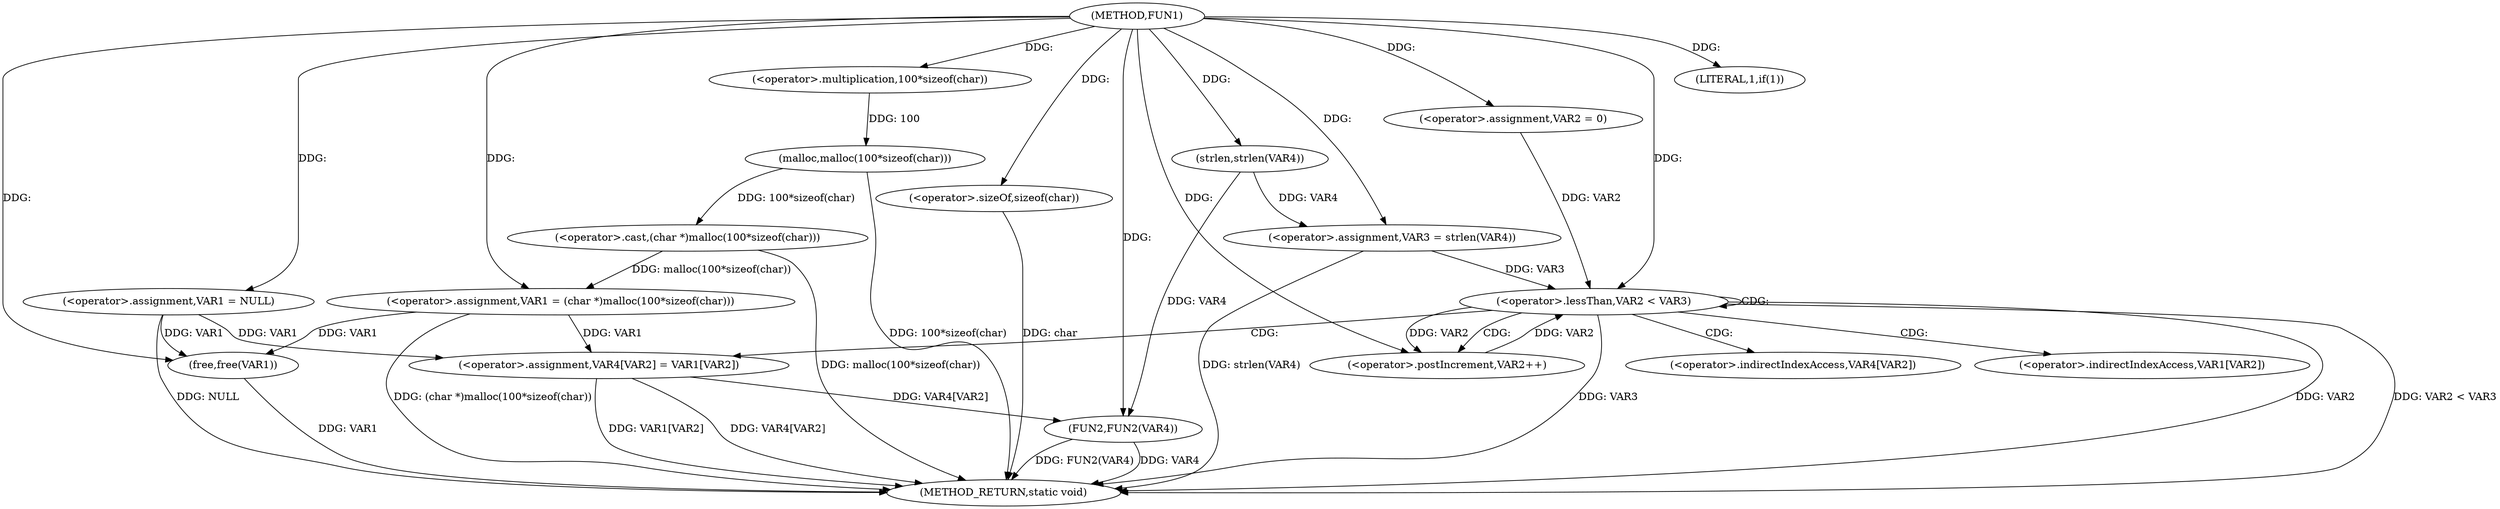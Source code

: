 digraph FUN1 {  
"1000100" [label = "(METHOD,FUN1)" ]
"1000147" [label = "(METHOD_RETURN,static void)" ]
"1000103" [label = "(<operator>.assignment,VAR1 = NULL)" ]
"1000107" [label = "(LITERAL,1,if(1))" ]
"1000109" [label = "(<operator>.assignment,VAR1 = (char *)malloc(100*sizeof(char)))" ]
"1000111" [label = "(<operator>.cast,(char *)malloc(100*sizeof(char)))" ]
"1000113" [label = "(malloc,malloc(100*sizeof(char)))" ]
"1000114" [label = "(<operator>.multiplication,100*sizeof(char))" ]
"1000116" [label = "(<operator>.sizeOf,sizeof(char))" ]
"1000122" [label = "(<operator>.assignment,VAR3 = strlen(VAR4))" ]
"1000124" [label = "(strlen,strlen(VAR4))" ]
"1000127" [label = "(<operator>.assignment,VAR2 = 0)" ]
"1000130" [label = "(<operator>.lessThan,VAR2 < VAR3)" ]
"1000133" [label = "(<operator>.postIncrement,VAR2++)" ]
"1000136" [label = "(<operator>.assignment,VAR4[VAR2] = VAR1[VAR2])" ]
"1000143" [label = "(FUN2,FUN2(VAR4))" ]
"1000145" [label = "(free,free(VAR1))" ]
"1000137" [label = "(<operator>.indirectIndexAccess,VAR4[VAR2])" ]
"1000140" [label = "(<operator>.indirectIndexAccess,VAR1[VAR2])" ]
  "1000116" -> "1000147"  [ label = "DDG: char"] 
  "1000130" -> "1000147"  [ label = "DDG: VAR2 < VAR3"] 
  "1000103" -> "1000147"  [ label = "DDG: NULL"] 
  "1000113" -> "1000147"  [ label = "DDG: 100*sizeof(char)"] 
  "1000130" -> "1000147"  [ label = "DDG: VAR3"] 
  "1000136" -> "1000147"  [ label = "DDG: VAR1[VAR2]"] 
  "1000111" -> "1000147"  [ label = "DDG: malloc(100*sizeof(char))"] 
  "1000145" -> "1000147"  [ label = "DDG: VAR1"] 
  "1000143" -> "1000147"  [ label = "DDG: VAR4"] 
  "1000143" -> "1000147"  [ label = "DDG: FUN2(VAR4)"] 
  "1000109" -> "1000147"  [ label = "DDG: (char *)malloc(100*sizeof(char))"] 
  "1000136" -> "1000147"  [ label = "DDG: VAR4[VAR2]"] 
  "1000130" -> "1000147"  [ label = "DDG: VAR2"] 
  "1000122" -> "1000147"  [ label = "DDG: strlen(VAR4)"] 
  "1000100" -> "1000103"  [ label = "DDG: "] 
  "1000100" -> "1000107"  [ label = "DDG: "] 
  "1000111" -> "1000109"  [ label = "DDG: malloc(100*sizeof(char))"] 
  "1000100" -> "1000109"  [ label = "DDG: "] 
  "1000113" -> "1000111"  [ label = "DDG: 100*sizeof(char)"] 
  "1000114" -> "1000113"  [ label = "DDG: 100"] 
  "1000100" -> "1000114"  [ label = "DDG: "] 
  "1000100" -> "1000116"  [ label = "DDG: "] 
  "1000124" -> "1000122"  [ label = "DDG: VAR4"] 
  "1000100" -> "1000122"  [ label = "DDG: "] 
  "1000100" -> "1000124"  [ label = "DDG: "] 
  "1000100" -> "1000127"  [ label = "DDG: "] 
  "1000133" -> "1000130"  [ label = "DDG: VAR2"] 
  "1000127" -> "1000130"  [ label = "DDG: VAR2"] 
  "1000100" -> "1000130"  [ label = "DDG: "] 
  "1000122" -> "1000130"  [ label = "DDG: VAR3"] 
  "1000130" -> "1000133"  [ label = "DDG: VAR2"] 
  "1000100" -> "1000133"  [ label = "DDG: "] 
  "1000103" -> "1000136"  [ label = "DDG: VAR1"] 
  "1000109" -> "1000136"  [ label = "DDG: VAR1"] 
  "1000124" -> "1000143"  [ label = "DDG: VAR4"] 
  "1000136" -> "1000143"  [ label = "DDG: VAR4[VAR2]"] 
  "1000100" -> "1000143"  [ label = "DDG: "] 
  "1000103" -> "1000145"  [ label = "DDG: VAR1"] 
  "1000109" -> "1000145"  [ label = "DDG: VAR1"] 
  "1000100" -> "1000145"  [ label = "DDG: "] 
  "1000130" -> "1000137"  [ label = "CDG: "] 
  "1000130" -> "1000130"  [ label = "CDG: "] 
  "1000130" -> "1000133"  [ label = "CDG: "] 
  "1000130" -> "1000136"  [ label = "CDG: "] 
  "1000130" -> "1000140"  [ label = "CDG: "] 
}
